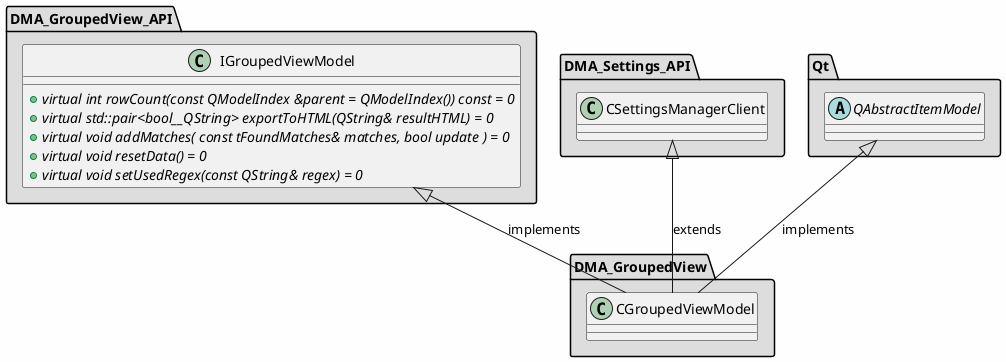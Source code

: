 
@startuml

skinparam backgroundColor #FEFEFE
skinparam wrapWidth 600
package "DMA_GroupedView" #DDDDDD
{

class "CGroupedViewModel"
{
}

}

package "DMA_GroupedView_API" #DDDDDD
{

class "IGroupedViewModel"
{
    + {abstract} virtual int rowCount(const QModelIndex &parent = QModelIndex()) const = 0
    + {abstract} virtual std::pair<bool__QString> exportToHTML(QString& resultHTML) = 0
    + {abstract} virtual void addMatches( const tFoundMatches& matches, bool update ) = 0
    + {abstract} virtual void resetData() = 0
    + {abstract} virtual void setUsedRegex(const QString& regex) = 0
}

}

package "DMA_Settings_API" #DDDDDD
{

class "CSettingsManagerClient"
{
}

}

package "Qt" #DDDDDD
{

abstract class "QAbstractItemModel"
{
}

}

'====================Inheritance section====================
CSettingsManagerClient <|-- CGroupedViewModel : extends
IGroupedViewModel <|-- CGroupedViewModel : implements
QAbstractItemModel <|-- CGroupedViewModel : implements

@enduml